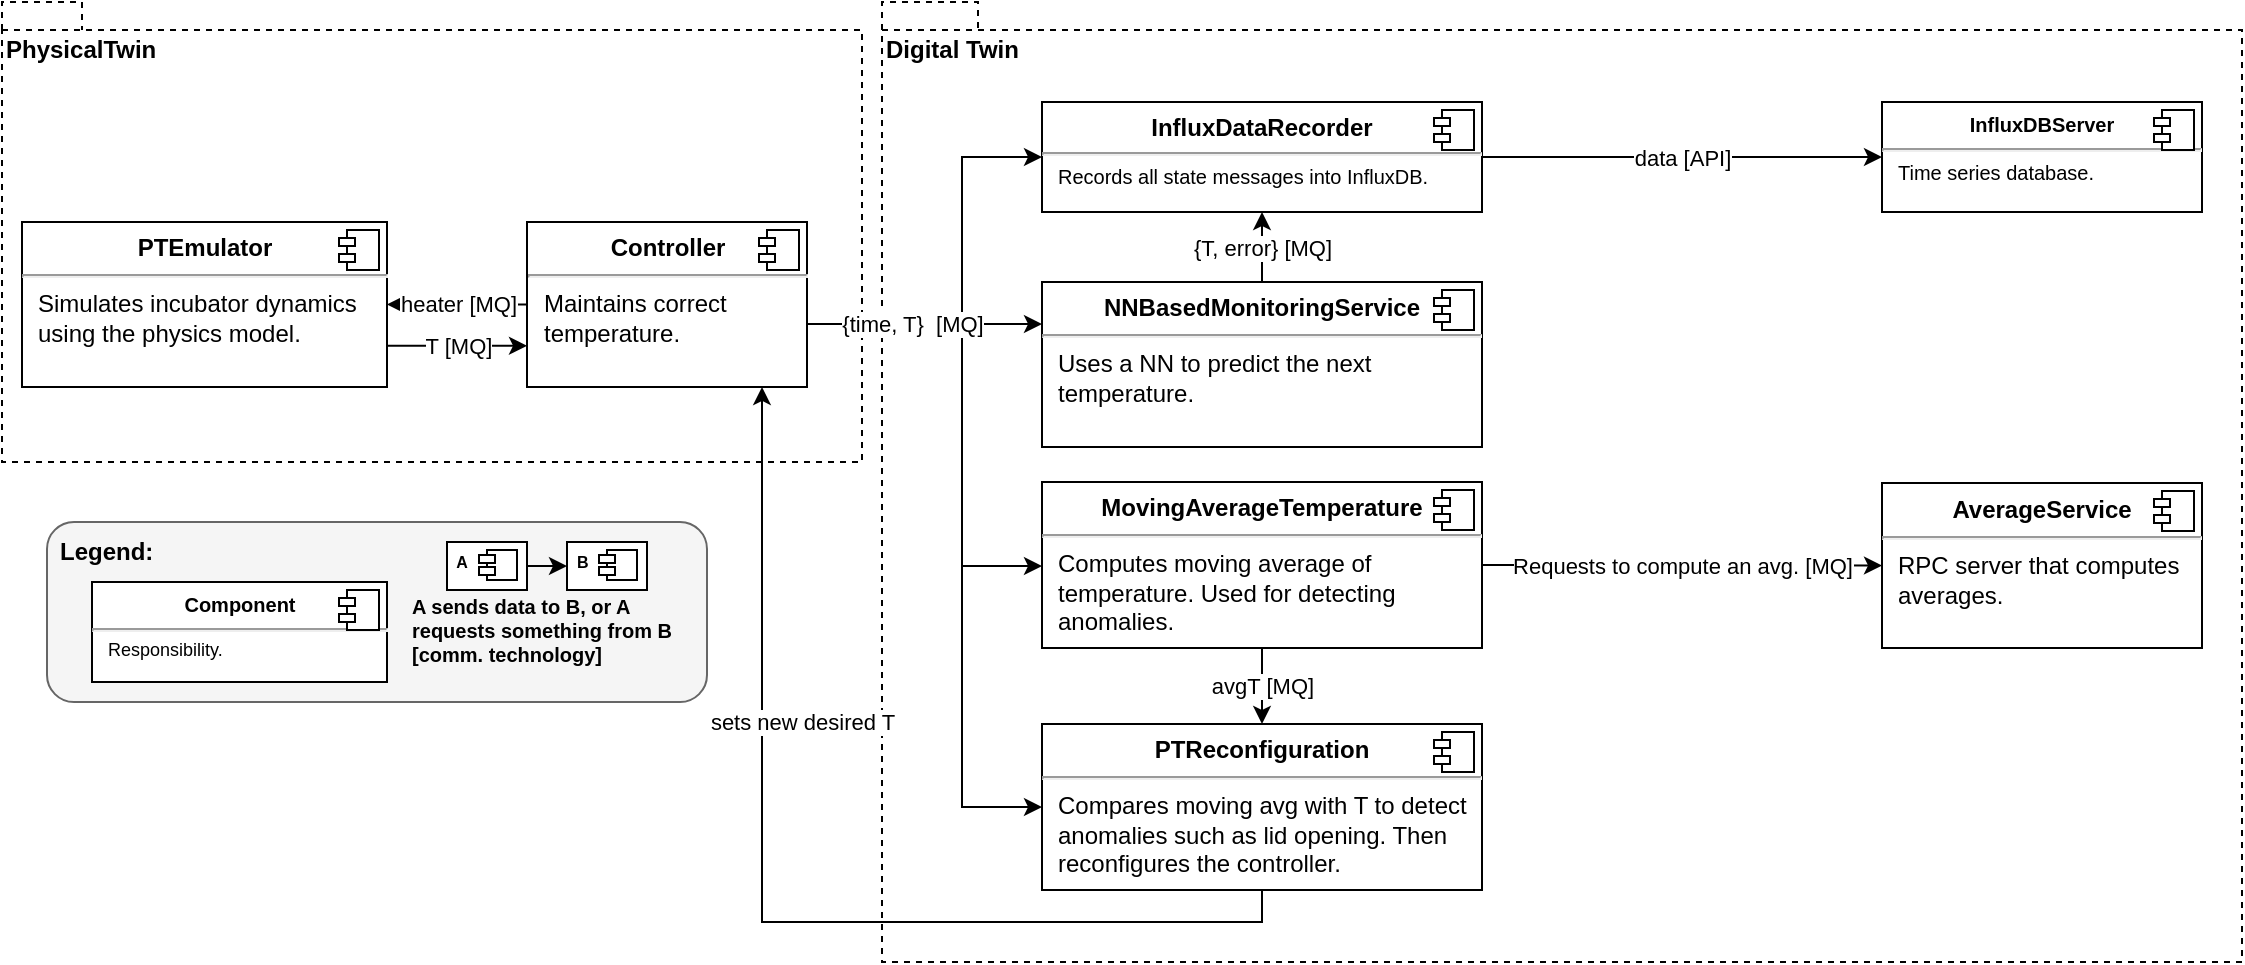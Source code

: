 <mxfile compressed="false" version="25.0.2">
  <diagram id="1IEk_Nb3fTFsxIXIZDjR" name="Page-1">
    <mxGraphModel dx="2528" dy="1397" grid="1" gridSize="10" guides="1" tooltips="1" connect="1" arrows="1" fold="1" page="0" pageScale="1" pageWidth="850" pageHeight="1100" math="1" shadow="0">
      <root>
        <mxCell id="0" />
        <mxCell id="1" parent="0" />
        <mxCell id="v4MbWclvh_0Z0_SbZdEy-33" value="PhysicalTwin" style="shape=folder;fontStyle=1;spacingTop=10;tabWidth=40;tabHeight=14;tabPosition=left;html=1;verticalAlign=top;fillColor=none;strokeColor=default;strokeWidth=1;align=left;dashed=1;" parent="1" vertex="1">
          <mxGeometry x="-760" y="-380" width="430" height="230" as="geometry" />
        </mxCell>
        <mxCell id="EjS5dnvfsfONbI1b5QUk-45" value="Digital Twin" style="shape=folder;fontStyle=1;spacingTop=10;tabWidth=40;tabHeight=14;tabPosition=left;html=1;verticalAlign=top;fillColor=none;align=left;strokeWidth=1;dashed=1;" parent="1" vertex="1">
          <mxGeometry x="-320" y="-380" width="680" height="480" as="geometry" />
        </mxCell>
        <mxCell id="v4MbWclvh_0Z0_SbZdEy-42" value="&lt;font&gt;&lt;span&gt;heater [MQ]&lt;/span&gt;&lt;/font&gt;" style="edgeStyle=orthogonalEdgeStyle;rounded=0;orthogonalLoop=1;jettySize=auto;html=1;fontSize=11;exitX=0;exitY=0.5;exitDx=0;exitDy=0;fontStyle=0" parent="1" source="A-o1CAiXA4TubiRStx8g-1" target="v4MbWclvh_0Z0_SbZdEy-40" edge="1">
          <mxGeometry relative="1" as="geometry">
            <mxPoint x="-507.5" y="-230" as="sourcePoint" />
          </mxGeometry>
        </mxCell>
        <mxCell id="v4MbWclvh_0Z0_SbZdEy-44" value="&lt;font&gt;&lt;span&gt;T [MQ]&lt;/span&gt;&lt;/font&gt;" style="edgeStyle=orthogonalEdgeStyle;shape=connector;rounded=0;orthogonalLoop=1;jettySize=auto;html=1;exitX=1;exitY=0.75;exitDx=0;exitDy=0;entryX=0;entryY=0.75;entryDx=0;entryDy=0;labelBackgroundColor=default;fontFamily=Helvetica;fontSize=11;fontColor=default;endArrow=classic;strokeColor=default;fontStyle=0" parent="1" source="v4MbWclvh_0Z0_SbZdEy-40" target="A-o1CAiXA4TubiRStx8g-1" edge="1">
          <mxGeometry relative="1" as="geometry">
            <mxPoint x="-507.5" y="-210" as="targetPoint" />
          </mxGeometry>
        </mxCell>
        <mxCell id="v4MbWclvh_0Z0_SbZdEy-40" value="&lt;p style=&quot;margin: 6px 0px 0px; text-align: center;&quot;&gt;&lt;font style=&quot;&quot;&gt;&lt;span style=&quot;font-size: 12px;&quot;&gt;&lt;b&gt;PTEmulator&lt;/b&gt;&lt;/span&gt;&lt;br&gt;&lt;/font&gt;&lt;/p&gt;&lt;hr style=&quot;font-size: 12px&quot;&gt;&lt;p style=&quot;margin: 0px 0px 0px 8px ; font-size: 12px&quot;&gt;Simulates incubator dynamics using the physics model.&lt;/p&gt;" style="align=left;overflow=fill;html=1;dropTarget=0;fontSize=8;whiteSpace=wrap;" parent="1" vertex="1">
          <mxGeometry x="-750" y="-270" width="182.5" height="82.5" as="geometry" />
        </mxCell>
        <mxCell id="v4MbWclvh_0Z0_SbZdEy-41" value="" style="shape=component;jettyWidth=8;jettyHeight=4;fontSize=8;" parent="v4MbWclvh_0Z0_SbZdEy-40" vertex="1">
          <mxGeometry x="1" width="20" height="20" relative="1" as="geometry">
            <mxPoint x="-24" y="4" as="offset" />
          </mxGeometry>
        </mxCell>
        <mxCell id="A-o1CAiXA4TubiRStx8g-13" value="data [API]" style="edgeStyle=orthogonalEdgeStyle;rounded=0;orthogonalLoop=1;jettySize=auto;html=1;" edge="1" parent="1" source="EjS5dnvfsfONbI1b5QUk-1" target="A-o1CAiXA4TubiRStx8g-11">
          <mxGeometry relative="1" as="geometry">
            <mxPoint as="offset" />
          </mxGeometry>
        </mxCell>
        <mxCell id="EjS5dnvfsfONbI1b5QUk-1" value="&lt;p style=&quot;margin: 6px 0px 0px; text-align: center;&quot;&gt;&lt;font style=&quot;&quot;&gt;&lt;b style=&quot;&quot;&gt;&lt;font style=&quot;font-size: 12px;&quot;&gt;InfluxDataRecorder&lt;/font&gt;&lt;br&gt;&lt;/b&gt;&lt;/font&gt;&lt;/p&gt;&lt;hr style=&quot;font-size: 10px&quot;&gt;&lt;p style=&quot;text-align: justify ; margin: 0px 0px 0px 8px ; font-size: 10px&quot;&gt;&lt;font style=&quot;font-size: 10px&quot;&gt;Records&amp;nbsp;&lt;/font&gt;&lt;span style=&quot;background-color: initial;&quot;&gt;all state messages into InfluxDB.&lt;/span&gt;&lt;/p&gt;" style="align=left;overflow=fill;html=1;dropTarget=0;fontSize=8;whiteSpace=wrap;" parent="1" vertex="1">
          <mxGeometry x="-240" y="-330" width="220" height="55" as="geometry" />
        </mxCell>
        <mxCell id="EjS5dnvfsfONbI1b5QUk-2" value="" style="shape=component;jettyWidth=8;jettyHeight=4;fontSize=8;" parent="EjS5dnvfsfONbI1b5QUk-1" vertex="1">
          <mxGeometry x="1" width="20" height="20" relative="1" as="geometry">
            <mxPoint x="-24" y="4" as="offset" />
          </mxGeometry>
        </mxCell>
        <mxCell id="eyBVZ_MkJJh66saB7Oj8-1" value="" style="rounded=1;whiteSpace=wrap;html=1;fontSize=8;fillColor=#f5f5f5;fontColor=#333333;strokeColor=#666666;" parent="1" vertex="1">
          <mxGeometry x="-737.5" y="-120" width="330" height="90" as="geometry" />
        </mxCell>
        <mxCell id="eyBVZ_MkJJh66saB7Oj8-2" value="Legend:" style="text;html=1;strokeColor=none;fillColor=none;align=left;verticalAlign=middle;whiteSpace=wrap;rounded=0;fontStyle=1;spacing=6;" parent="1" vertex="1">
          <mxGeometry x="-737.5" y="-120" width="80" height="30" as="geometry" />
        </mxCell>
        <mxCell id="eyBVZ_MkJJh66saB7Oj8-3" value="&lt;p style=&quot;margin: 6px 0px 0px ; text-align: center&quot;&gt;&lt;font&gt;&lt;b&gt;&lt;font style=&quot;font-size: 10px&quot;&gt;Component&lt;/font&gt;&lt;/b&gt;&lt;br&gt;&lt;/font&gt;&lt;/p&gt;&lt;hr style=&quot;font-size: 9px&quot;&gt;&lt;p style=&quot;margin: 0px 0px 0px 8px ; font-size: 9px&quot;&gt;&lt;font style=&quot;font-size: 9px&quot;&gt;Responsibility.&lt;/font&gt;&lt;/p&gt;" style="align=left;overflow=fill;html=1;dropTarget=0;fontSize=8;" parent="1" vertex="1">
          <mxGeometry x="-715" y="-90" width="147.5" height="50" as="geometry" />
        </mxCell>
        <mxCell id="eyBVZ_MkJJh66saB7Oj8-4" value="" style="shape=component;jettyWidth=8;jettyHeight=4;fontSize=8;" parent="eyBVZ_MkJJh66saB7Oj8-3" vertex="1">
          <mxGeometry x="1" width="20" height="20" relative="1" as="geometry">
            <mxPoint x="-24" y="4" as="offset" />
          </mxGeometry>
        </mxCell>
        <mxCell id="eyBVZ_MkJJh66saB7Oj8-10" value="" style="edgeStyle=orthogonalEdgeStyle;shape=connector;rounded=0;orthogonalLoop=1;jettySize=auto;html=1;labelBackgroundColor=default;fontFamily=Helvetica;fontSize=8;fontColor=default;endArrow=classic;strokeColor=default;exitX=1;exitY=0.5;exitDx=0;exitDy=0;entryX=0;entryY=0.5;entryDx=0;entryDy=0;" parent="1" source="eyBVZ_MkJJh66saB7Oj8-11" target="eyBVZ_MkJJh66saB7Oj8-13" edge="1">
          <mxGeometry relative="1" as="geometry">
            <mxPoint x="-527.5" y="-70" as="sourcePoint" />
            <mxPoint x="-417.5" y="-100" as="targetPoint" />
          </mxGeometry>
        </mxCell>
        <mxCell id="eyBVZ_MkJJh66saB7Oj8-11" value="&lt;p style=&quot;margin: 6px 0px 0px&quot;&gt;&lt;b&gt;&amp;nbsp; A&lt;/b&gt;&lt;/p&gt;" style="align=left;overflow=fill;html=1;dropTarget=0;fontSize=8;spacing=3;" parent="1" vertex="1">
          <mxGeometry x="-537.5" y="-110" width="40" height="24" as="geometry" />
        </mxCell>
        <mxCell id="eyBVZ_MkJJh66saB7Oj8-12" value="" style="shape=component;jettyWidth=8;jettyHeight=4;fontSize=8;" parent="eyBVZ_MkJJh66saB7Oj8-11" vertex="1">
          <mxGeometry x="1" width="19" height="15" relative="1" as="geometry">
            <mxPoint x="-24" y="4" as="offset" />
          </mxGeometry>
        </mxCell>
        <mxCell id="eyBVZ_MkJJh66saB7Oj8-13" value="&lt;p style=&quot;margin: 6px 0px 0px&quot;&gt;&lt;b&gt;&amp;nbsp; B&lt;/b&gt;&lt;/p&gt;" style="align=left;overflow=fill;html=1;dropTarget=0;fontSize=8;spacing=3;" parent="1" vertex="1">
          <mxGeometry x="-477.5" y="-110" width="40" height="24" as="geometry" />
        </mxCell>
        <mxCell id="eyBVZ_MkJJh66saB7Oj8-14" value="" style="shape=component;jettyWidth=8;jettyHeight=4;fontSize=8;" parent="eyBVZ_MkJJh66saB7Oj8-13" vertex="1">
          <mxGeometry x="1" width="19" height="15" relative="1" as="geometry">
            <mxPoint x="-24" y="4" as="offset" />
          </mxGeometry>
        </mxCell>
        <mxCell id="eyBVZ_MkJJh66saB7Oj8-15" value="&lt;font style=&quot;font-size: 10px&quot;&gt;&lt;b&gt;A sends data to B, or A requests something from B &lt;br&gt;[comm. technology]&lt;/b&gt;&lt;/font&gt;" style="text;html=1;strokeColor=none;fillColor=none;align=left;verticalAlign=middle;whiteSpace=wrap;rounded=0;fontStyle=0;fontSize=8;" parent="1" vertex="1">
          <mxGeometry x="-557.5" y="-86" width="140" height="40" as="geometry" />
        </mxCell>
        <mxCell id="A-o1CAiXA4TubiRStx8g-1" value="&lt;p style=&quot;margin: 6px 0px 0px; text-align: center;&quot;&gt;&lt;font style=&quot;&quot;&gt;&lt;span style=&quot;font-size: 12px;&quot;&gt;&lt;b&gt;Controller&lt;/b&gt;&lt;/span&gt;&lt;br&gt;&lt;/font&gt;&lt;/p&gt;&lt;hr style=&quot;font-size: 12px&quot;&gt;&lt;p style=&quot;margin: 0px 0px 0px 8px ; font-size: 12px&quot;&gt;Maintains correct temperature.&lt;/p&gt;" style="align=left;overflow=fill;html=1;dropTarget=0;fontSize=8;whiteSpace=wrap;" vertex="1" parent="1">
          <mxGeometry x="-497.5" y="-270" width="140" height="82.5" as="geometry" />
        </mxCell>
        <mxCell id="A-o1CAiXA4TubiRStx8g-2" value="" style="shape=component;jettyWidth=8;jettyHeight=4;fontSize=8;" vertex="1" parent="A-o1CAiXA4TubiRStx8g-1">
          <mxGeometry x="1" width="20" height="20" relative="1" as="geometry">
            <mxPoint x="-24" y="4" as="offset" />
          </mxGeometry>
        </mxCell>
        <mxCell id="A-o1CAiXA4TubiRStx8g-6" value="&lt;p style=&quot;margin: 6px 0px 0px; text-align: center;&quot;&gt;&lt;font style=&quot;&quot;&gt;&lt;span style=&quot;font-size: 12px;&quot;&gt;&lt;b&gt;AverageService&lt;/b&gt;&lt;/span&gt;&lt;br&gt;&lt;/font&gt;&lt;/p&gt;&lt;hr style=&quot;font-size: 12px&quot;&gt;&lt;p style=&quot;margin: 0px 0px 0px 8px ; font-size: 12px&quot;&gt;RPC server that computes averages.&lt;/p&gt;" style="align=left;overflow=fill;html=1;dropTarget=0;fontSize=8;whiteSpace=wrap;" vertex="1" parent="1">
          <mxGeometry x="180" y="-139.5" width="160" height="82.5" as="geometry" />
        </mxCell>
        <mxCell id="A-o1CAiXA4TubiRStx8g-7" value="" style="shape=component;jettyWidth=8;jettyHeight=4;fontSize=8;" vertex="1" parent="A-o1CAiXA4TubiRStx8g-6">
          <mxGeometry x="1" width="20" height="20" relative="1" as="geometry">
            <mxPoint x="-24" y="4" as="offset" />
          </mxGeometry>
        </mxCell>
        <mxCell id="A-o1CAiXA4TubiRStx8g-14" value="Requests to compute an avg. [MQ]" style="edgeStyle=orthogonalEdgeStyle;rounded=0;orthogonalLoop=1;jettySize=auto;html=1;" edge="1" parent="1" source="A-o1CAiXA4TubiRStx8g-8" target="A-o1CAiXA4TubiRStx8g-6">
          <mxGeometry relative="1" as="geometry" />
        </mxCell>
        <mxCell id="A-o1CAiXA4TubiRStx8g-19" value="avgT [MQ]" style="edgeStyle=orthogonalEdgeStyle;rounded=0;orthogonalLoop=1;jettySize=auto;html=1;fontSize=11;" edge="1" parent="1" source="A-o1CAiXA4TubiRStx8g-8" target="A-o1CAiXA4TubiRStx8g-15">
          <mxGeometry relative="1" as="geometry" />
        </mxCell>
        <mxCell id="A-o1CAiXA4TubiRStx8g-8" value="&lt;p style=&quot;margin: 6px 0px 0px; text-align: center;&quot;&gt;&lt;font style=&quot;&quot;&gt;&lt;span style=&quot;font-size: 12px;&quot;&gt;&lt;b&gt;MovingAverageTemperature&lt;/b&gt;&lt;/span&gt;&lt;br&gt;&lt;/font&gt;&lt;/p&gt;&lt;hr style=&quot;font-size: 12px&quot;&gt;&lt;p style=&quot;margin: 0px 0px 0px 8px ; font-size: 12px&quot;&gt;Computes moving average of temperature. Used for detecting anomalies.&lt;/p&gt;" style="align=left;overflow=fill;html=1;dropTarget=0;fontSize=8;whiteSpace=wrap;" vertex="1" parent="1">
          <mxGeometry x="-240" y="-140" width="220" height="83" as="geometry" />
        </mxCell>
        <mxCell id="A-o1CAiXA4TubiRStx8g-9" value="" style="shape=component;jettyWidth=8;jettyHeight=4;fontSize=8;" vertex="1" parent="A-o1CAiXA4TubiRStx8g-8">
          <mxGeometry x="1" width="20" height="20" relative="1" as="geometry">
            <mxPoint x="-24" y="4" as="offset" />
          </mxGeometry>
        </mxCell>
        <mxCell id="A-o1CAiXA4TubiRStx8g-10" value="" style="edgeStyle=orthogonalEdgeStyle;shape=connector;rounded=0;orthogonalLoop=1;jettySize=auto;html=1;labelBackgroundColor=default;fontFamily=Helvetica;fontSize=8;fontColor=default;endArrow=classic;strokeColor=default;" edge="1" parent="1" source="A-o1CAiXA4TubiRStx8g-1" target="A-o1CAiXA4TubiRStx8g-8">
          <mxGeometry x="-0.138" y="3" relative="1" as="geometry">
            <mxPoint x="-350" y="-220" as="sourcePoint" />
            <mxPoint x="-190" y="-132.5" as="targetPoint" />
            <mxPoint y="1" as="offset" />
            <Array as="points">
              <mxPoint x="-280" y="-219" />
              <mxPoint x="-280" y="-98" />
            </Array>
          </mxGeometry>
        </mxCell>
        <mxCell id="A-o1CAiXA4TubiRStx8g-11" value="&lt;p style=&quot;margin: 6px 0px 0px ; text-align: center ; font-size: 10px&quot;&gt;&lt;font style=&quot;font-size: 10px&quot;&gt;&lt;b&gt;InfluxDBServer&lt;br&gt;&lt;/b&gt;&lt;/font&gt;&lt;/p&gt;&lt;hr style=&quot;font-size: 10px&quot;&gt;&lt;p style=&quot;text-align: justify ; margin: 0px 0px 0px 8px ; font-size: 10px&quot;&gt;Time series database.&lt;/p&gt;" style="align=left;overflow=fill;html=1;dropTarget=0;fontSize=8;whiteSpace=wrap;" vertex="1" parent="1">
          <mxGeometry x="180" y="-330" width="160" height="55" as="geometry" />
        </mxCell>
        <mxCell id="A-o1CAiXA4TubiRStx8g-12" value="" style="shape=component;jettyWidth=8;jettyHeight=4;fontSize=8;" vertex="1" parent="A-o1CAiXA4TubiRStx8g-11">
          <mxGeometry x="1" width="20" height="20" relative="1" as="geometry">
            <mxPoint x="-24" y="4" as="offset" />
          </mxGeometry>
        </mxCell>
        <mxCell id="A-o1CAiXA4TubiRStx8g-15" value="&lt;p style=&quot;margin: 6px 0px 0px; text-align: center;&quot;&gt;&lt;font style=&quot;&quot;&gt;&lt;span style=&quot;font-size: 12px;&quot;&gt;&lt;b&gt;PTReconfiguration&lt;/b&gt;&lt;/span&gt;&lt;br&gt;&lt;/font&gt;&lt;/p&gt;&lt;hr style=&quot;font-size: 12px&quot;&gt;&lt;p style=&quot;margin: 0px 0px 0px 8px ; font-size: 12px&quot;&gt;Compares moving avg with T to detect anomalies such as lid opening. Then reconfigures the controller.&lt;/p&gt;" style="align=left;overflow=fill;html=1;dropTarget=0;fontSize=8;whiteSpace=wrap;" vertex="1" parent="1">
          <mxGeometry x="-240" y="-19" width="220" height="83" as="geometry" />
        </mxCell>
        <mxCell id="A-o1CAiXA4TubiRStx8g-16" value="" style="shape=component;jettyWidth=8;jettyHeight=4;fontSize=8;" vertex="1" parent="A-o1CAiXA4TubiRStx8g-15">
          <mxGeometry x="1" width="20" height="20" relative="1" as="geometry">
            <mxPoint x="-24" y="4" as="offset" />
          </mxGeometry>
        </mxCell>
        <mxCell id="A-o1CAiXA4TubiRStx8g-18" value="" style="edgeStyle=orthogonalEdgeStyle;shape=connector;rounded=0;orthogonalLoop=1;jettySize=auto;html=1;labelBackgroundColor=default;fontFamily=Helvetica;fontSize=8;fontColor=default;endArrow=classic;strokeColor=default;entryX=0;entryY=0.5;entryDx=0;entryDy=0;" edge="1" parent="1" source="A-o1CAiXA4TubiRStx8g-1" target="A-o1CAiXA4TubiRStx8g-15">
          <mxGeometry x="-0.138" y="3" relative="1" as="geometry">
            <mxPoint x="-350" y="-220" as="sourcePoint" />
            <mxPoint x="-190" y="-132.5" as="targetPoint" />
            <mxPoint y="1" as="offset" />
            <Array as="points">
              <mxPoint x="-280" y="-219" />
              <mxPoint x="-280" y="23" />
            </Array>
          </mxGeometry>
        </mxCell>
        <mxCell id="A-o1CAiXA4TubiRStx8g-20" value="sets new desired T" style="edgeStyle=orthogonalEdgeStyle;shape=connector;rounded=0;orthogonalLoop=1;jettySize=auto;html=1;labelBackgroundColor=default;fontFamily=Helvetica;fontSize=11;fontColor=default;endArrow=classic;strokeColor=default;" edge="1" parent="1" source="A-o1CAiXA4TubiRStx8g-15" target="A-o1CAiXA4TubiRStx8g-1">
          <mxGeometry x="0.372" y="-20" relative="1" as="geometry">
            <mxPoint x="-340" y="-210" as="sourcePoint" />
            <mxPoint x="-230" y="-88" as="targetPoint" />
            <mxPoint as="offset" />
            <Array as="points">
              <mxPoint x="-130" y="80" />
              <mxPoint x="-380" y="80" />
            </Array>
          </mxGeometry>
        </mxCell>
        <mxCell id="A-o1CAiXA4TubiRStx8g-21" value="&lt;p style=&quot;margin: 6px 0px 0px; text-align: center;&quot;&gt;&lt;font style=&quot;&quot;&gt;&lt;span style=&quot;font-size: 12px;&quot;&gt;&lt;b&gt;NNBasedMonitoringService&lt;/b&gt;&lt;/span&gt;&lt;br&gt;&lt;/font&gt;&lt;/p&gt;&lt;hr style=&quot;font-size: 12px&quot;&gt;&lt;p style=&quot;margin: 0px 0px 0px 8px ; font-size: 12px&quot;&gt;Uses a NN to predict the next temperature.&lt;/p&gt;" style="align=left;overflow=fill;html=1;dropTarget=0;fontSize=8;whiteSpace=wrap;" vertex="1" parent="1">
          <mxGeometry x="-240" y="-240" width="220" height="82.5" as="geometry" />
        </mxCell>
        <mxCell id="A-o1CAiXA4TubiRStx8g-22" value="" style="shape=component;jettyWidth=8;jettyHeight=4;fontSize=8;" vertex="1" parent="A-o1CAiXA4TubiRStx8g-21">
          <mxGeometry x="1" width="20" height="20" relative="1" as="geometry">
            <mxPoint x="-24" y="4" as="offset" />
          </mxGeometry>
        </mxCell>
        <mxCell id="A-o1CAiXA4TubiRStx8g-23" value="" style="edgeStyle=orthogonalEdgeStyle;shape=connector;rounded=0;orthogonalLoop=1;jettySize=auto;html=1;labelBackgroundColor=default;fontFamily=Helvetica;fontSize=8;fontColor=default;endArrow=classic;strokeColor=default;" edge="1" parent="1" source="A-o1CAiXA4TubiRStx8g-1" target="A-o1CAiXA4TubiRStx8g-21">
          <mxGeometry x="-0.138" y="3" relative="1" as="geometry">
            <mxPoint x="-350" y="-220" as="sourcePoint" />
            <mxPoint x="-190" y="-132.5" as="targetPoint" />
            <mxPoint y="1" as="offset" />
            <Array as="points">
              <mxPoint x="-290" y="-219" />
              <mxPoint x="-290" y="-219" />
            </Array>
          </mxGeometry>
        </mxCell>
        <mxCell id="EjS5dnvfsfONbI1b5QUk-3" value="&lt;font&gt;&lt;span&gt;{time, T}&amp;nbsp; [MQ]&lt;/span&gt;&lt;/font&gt;" style="edgeStyle=orthogonalEdgeStyle;shape=connector;rounded=0;orthogonalLoop=1;jettySize=auto;html=1;entryX=0;entryY=0.5;entryDx=0;entryDy=0;labelBackgroundColor=default;fontFamily=Helvetica;fontSize=11;fontColor=default;endArrow=classic;strokeColor=default;fontStyle=0" parent="1" source="A-o1CAiXA4TubiRStx8g-1" target="EjS5dnvfsfONbI1b5QUk-1" edge="1">
          <mxGeometry x="-0.485" relative="1" as="geometry">
            <mxPoint x="-350" y="-220" as="sourcePoint" />
            <mxPoint x="-190" y="-132.5" as="targetPoint" />
            <mxPoint as="offset" />
            <Array as="points">
              <mxPoint x="-280" y="-219" />
              <mxPoint x="-280" y="-302" />
            </Array>
          </mxGeometry>
        </mxCell>
        <mxCell id="A-o1CAiXA4TubiRStx8g-24" value="{T, error} [MQ]" style="edgeStyle=orthogonalEdgeStyle;rounded=0;orthogonalLoop=1;jettySize=auto;html=1;fontSize=11;" edge="1" parent="1" source="A-o1CAiXA4TubiRStx8g-21" target="EjS5dnvfsfONbI1b5QUk-1">
          <mxGeometry relative="1" as="geometry">
            <mxPoint x="-120" y="-47" as="sourcePoint" />
            <mxPoint x="-120" y="-9" as="targetPoint" />
            <Array as="points">
              <mxPoint x="-130" y="-260" />
              <mxPoint x="-130" y="-260" />
            </Array>
          </mxGeometry>
        </mxCell>
      </root>
    </mxGraphModel>
  </diagram>
</mxfile>
